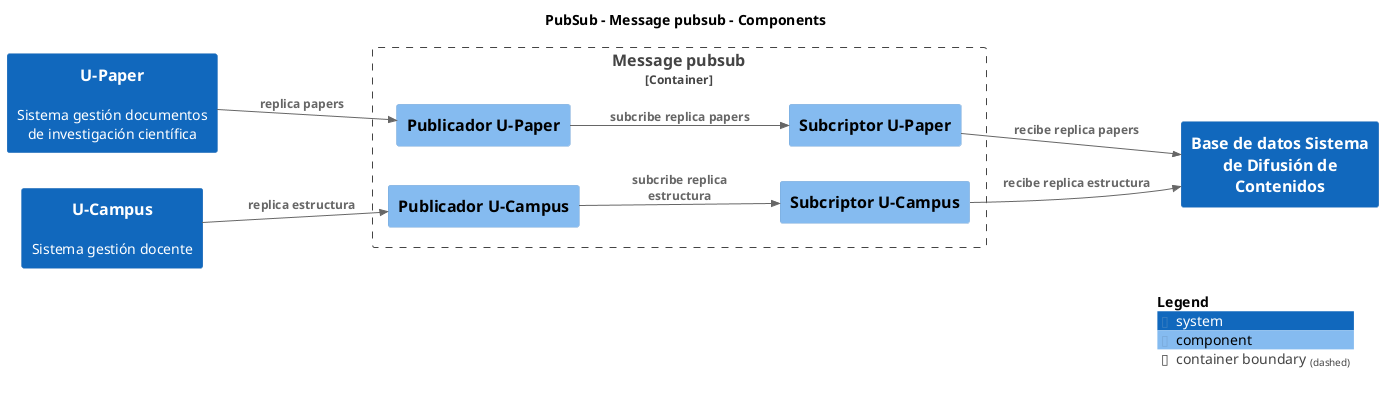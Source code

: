 @startuml
set separator none
title PubSub - Message pubsub - Components

left to right direction

!include <C4/C4>
!include <C4/C4_Context>
!include <C4/C4_Component>

skinparam svgDimensionStyle false
skinparam preserveAspectRatio meet
System(BasededatosSistemadeDifusióndeContenidos, "Base de datos Sistema de Difusión de Contenidos", "", $tags="")[[../../base-de-datos-sistema-de-difusión-de-contenidos/context/]]
System(UPaper, "U-Paper", "Sistema gestión documentos de investigación científica", $tags="")[[../../u-paper/context/]]
System(UCampus, "U-Campus", "Sistema gestión docente", $tags="")[[../../u-campus/context/]]

Container_Boundary("PubSub.Messagepubsub_boundary", "Message pubsub", $tags="") {
  Component(PubSub.Messagepubsub.PublicadorUPaper, "Publicador U-Paper", "", $tags="")
  Component(PubSub.Messagepubsub.SubcriptorUCampus, "Subcriptor U-Campus", "", $tags="")
  Component(PubSub.Messagepubsub.SubcriptorUPaper, "Subcriptor U-Paper", "", $tags="")
  Component(PubSub.Messagepubsub.PublicadorUCampus, "Publicador U-Campus", "", $tags="")
}

Rel_D(PubSub.Messagepubsub.PublicadorUCampus, PubSub.Messagepubsub.SubcriptorUCampus, "subcribe replica estructura", $tags="")
Rel_D(PubSub.Messagepubsub.SubcriptorUCampus, BasededatosSistemadeDifusióndeContenidos, "recibe replica estructura", $tags="")
Rel_D(PubSub.Messagepubsub.PublicadorUPaper, PubSub.Messagepubsub.SubcriptorUPaper, "subcribe replica papers", $tags="")
Rel_D(PubSub.Messagepubsub.SubcriptorUPaper, BasededatosSistemadeDifusióndeContenidos, "recibe replica papers", $tags="")
Rel_D(UCampus, PubSub.Messagepubsub.PublicadorUCampus, "replica estructura", $tags="")
Rel_D(UPaper, PubSub.Messagepubsub.PublicadorUPaper, "replica papers", $tags="")

SHOW_LEGEND(true)
@enduml